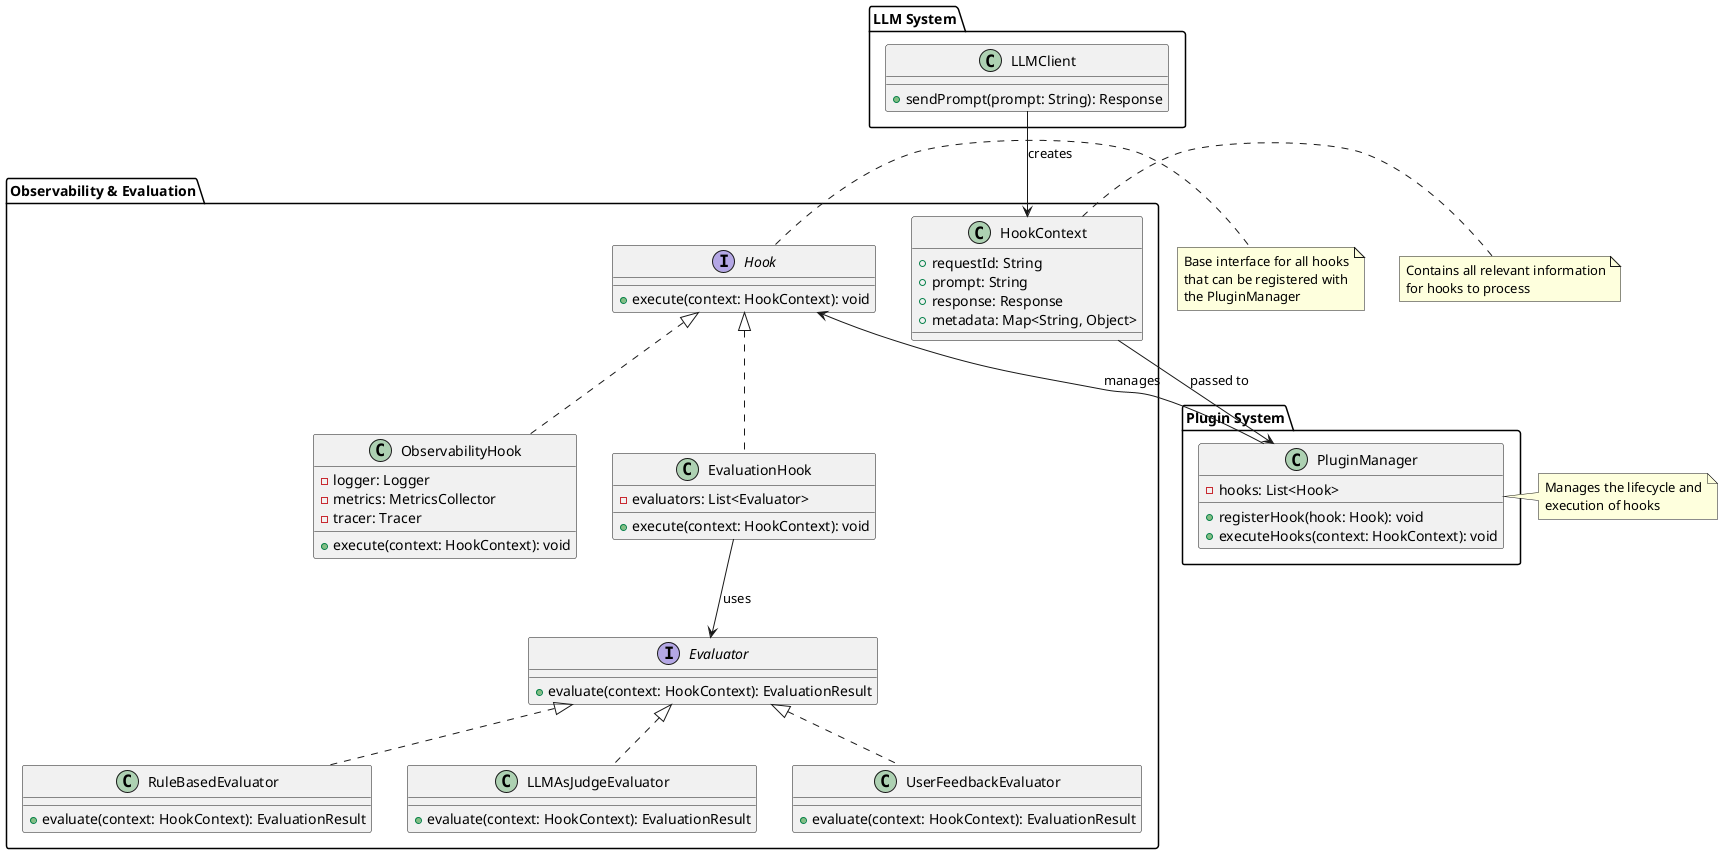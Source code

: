 @startuml

package "LLM System" {
    class LLMClient {
        +sendPrompt(prompt: String): Response
    }
}

package "Observability & Evaluation" {
    interface Hook {
        +execute(context: HookContext): void
    }

    class ObservabilityHook {
        -logger: Logger
        -metrics: MetricsCollector
        -tracer: Tracer
        +execute(context: HookContext): void
    }

    class EvaluationHook {
        -evaluators: List<Evaluator>
        +execute(context: HookContext): void
    }

    class HookContext {
        +requestId: String
        +prompt: String
        +response: Response
        +metadata: Map<String, Object>
    }

    interface Evaluator {
        +evaluate(context: HookContext): EvaluationResult
    }

    class RuleBasedEvaluator {
        +evaluate(context: HookContext): EvaluationResult
    }

    class LLMAsJudgeEvaluator {
        +evaluate(context: HookContext): EvaluationResult
    }

    class UserFeedbackEvaluator {
        +evaluate(context: HookContext): EvaluationResult
    }
}

package "Plugin System" {
    class PluginManager {
        -hooks: List<Hook>
        +registerHook(hook: Hook): void
        +executeHooks(context: HookContext): void
    }
}

LLMClient --> HookContext : creates
HookContext --> PluginManager : passed to
PluginManager --> Hook : manages
Hook <|.. ObservabilityHook
Hook <|.. EvaluationHook
Evaluator <|.. RuleBasedEvaluator
Evaluator <|.. LLMAsJudgeEvaluator
Evaluator <|.. UserFeedbackEvaluator
EvaluationHook --> Evaluator : uses

note right of Hook
  Base interface for all hooks
  that can be registered with
  the PluginManager
end note

note right of HookContext
  Contains all relevant information
  for hooks to process
end note

note right of PluginManager
  Manages the lifecycle and
  execution of hooks
end note

@enduml 